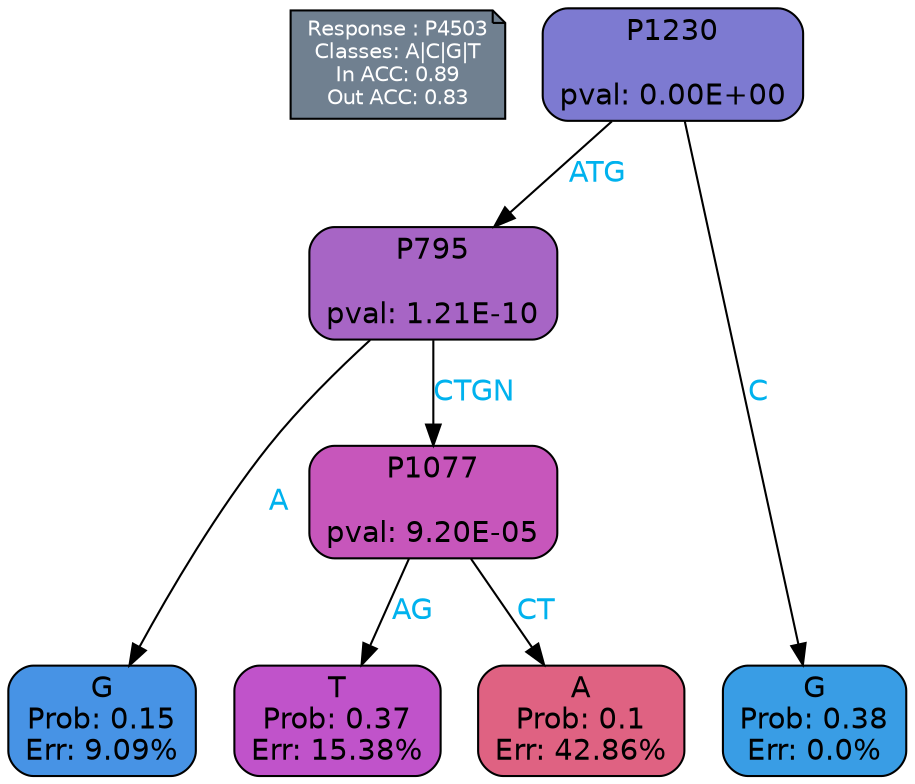 digraph Tree {
node [shape=box, style="filled, rounded", color="black", fontname=helvetica] ;
graph [ranksep=equally, splines=polylines, bgcolor=transparent, dpi=600] ;
edge [fontname=helvetica] ;
LEGEND [label="Response : P4503
Classes: A|C|G|T
In ACC: 0.89
Out ACC: 0.83
",shape=note,align=left,style=filled,fillcolor="slategray",fontcolor="white",fontsize=10];1 [label="P1230

pval: 0.00E+00", fillcolor="#7d7ad1"] ;
2 [label="P795

pval: 1.21E-10", fillcolor="#a765c5"] ;
3 [label="G
Prob: 0.15
Err: 9.09%", fillcolor="#4793e5"] ;
4 [label="P1077

pval: 9.20E-05", fillcolor="#c756bb"] ;
5 [label="T
Prob: 0.37
Err: 15.38%", fillcolor="#c053ca"] ;
6 [label="A
Prob: 0.1
Err: 42.86%", fillcolor="#df6282"] ;
7 [label="G
Prob: 0.38
Err: 0.0%", fillcolor="#399de5"] ;
1 -> 2 [label="ATG",fontcolor=deepskyblue2] ;
1 -> 7 [label="C",fontcolor=deepskyblue2] ;
2 -> 3 [label="A",fontcolor=deepskyblue2] ;
2 -> 4 [label="CTGN",fontcolor=deepskyblue2] ;
4 -> 5 [label="AG",fontcolor=deepskyblue2] ;
4 -> 6 [label="CT",fontcolor=deepskyblue2] ;
{rank = same; 3;5;6;7;}{rank = same; LEGEND;1;}}
